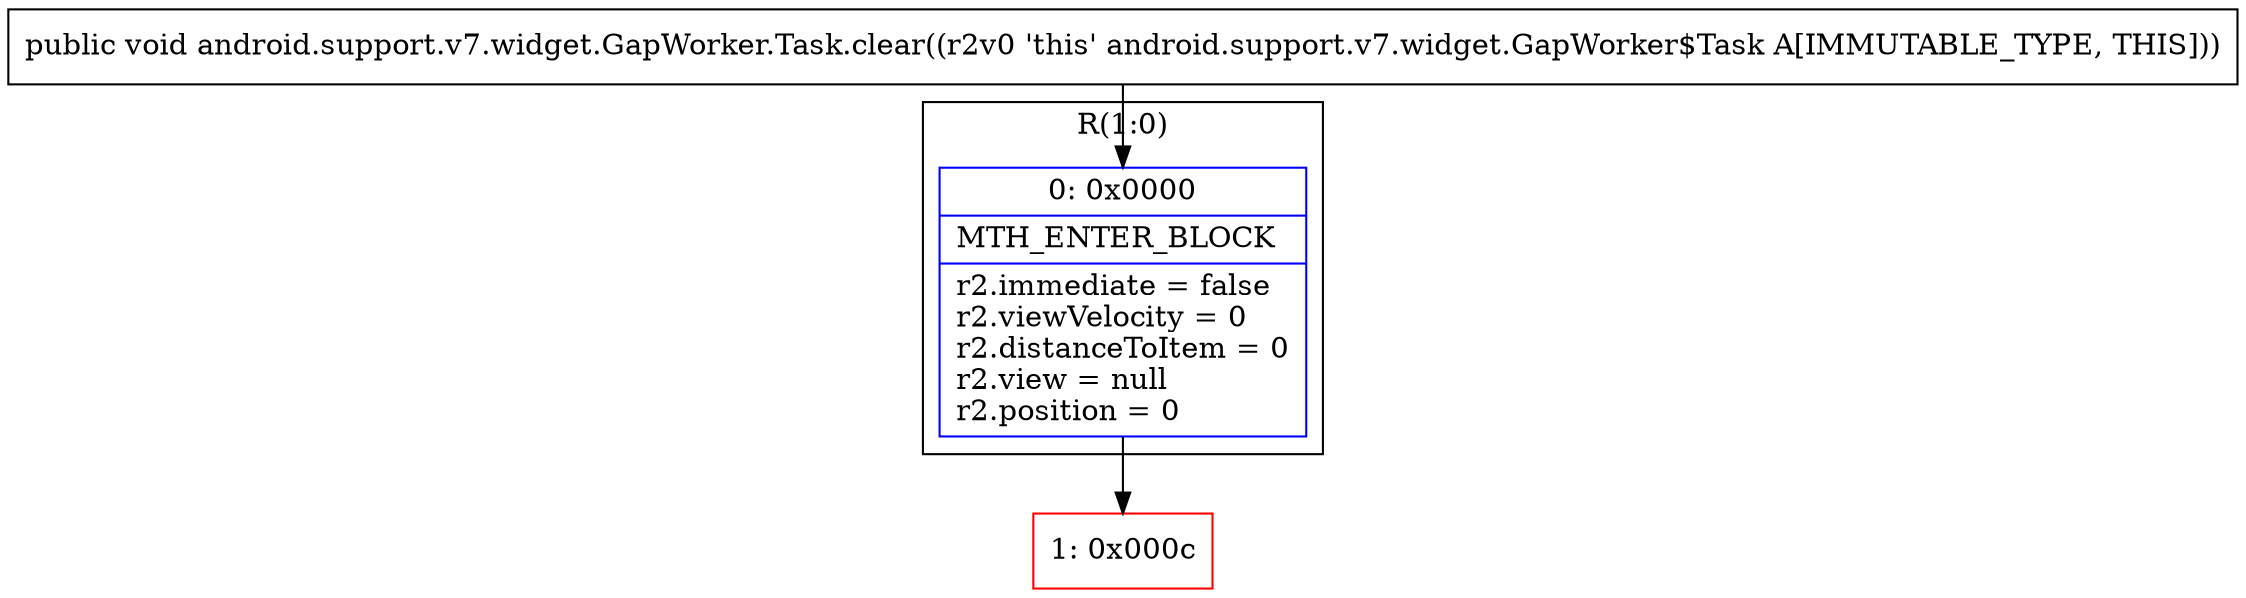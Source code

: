 digraph "CFG forandroid.support.v7.widget.GapWorker.Task.clear()V" {
subgraph cluster_Region_757409728 {
label = "R(1:0)";
node [shape=record,color=blue];
Node_0 [shape=record,label="{0\:\ 0x0000|MTH_ENTER_BLOCK\l|r2.immediate = false\lr2.viewVelocity = 0\lr2.distanceToItem = 0\lr2.view = null\lr2.position = 0\l}"];
}
Node_1 [shape=record,color=red,label="{1\:\ 0x000c}"];
MethodNode[shape=record,label="{public void android.support.v7.widget.GapWorker.Task.clear((r2v0 'this' android.support.v7.widget.GapWorker$Task A[IMMUTABLE_TYPE, THIS])) }"];
MethodNode -> Node_0;
Node_0 -> Node_1;
}

